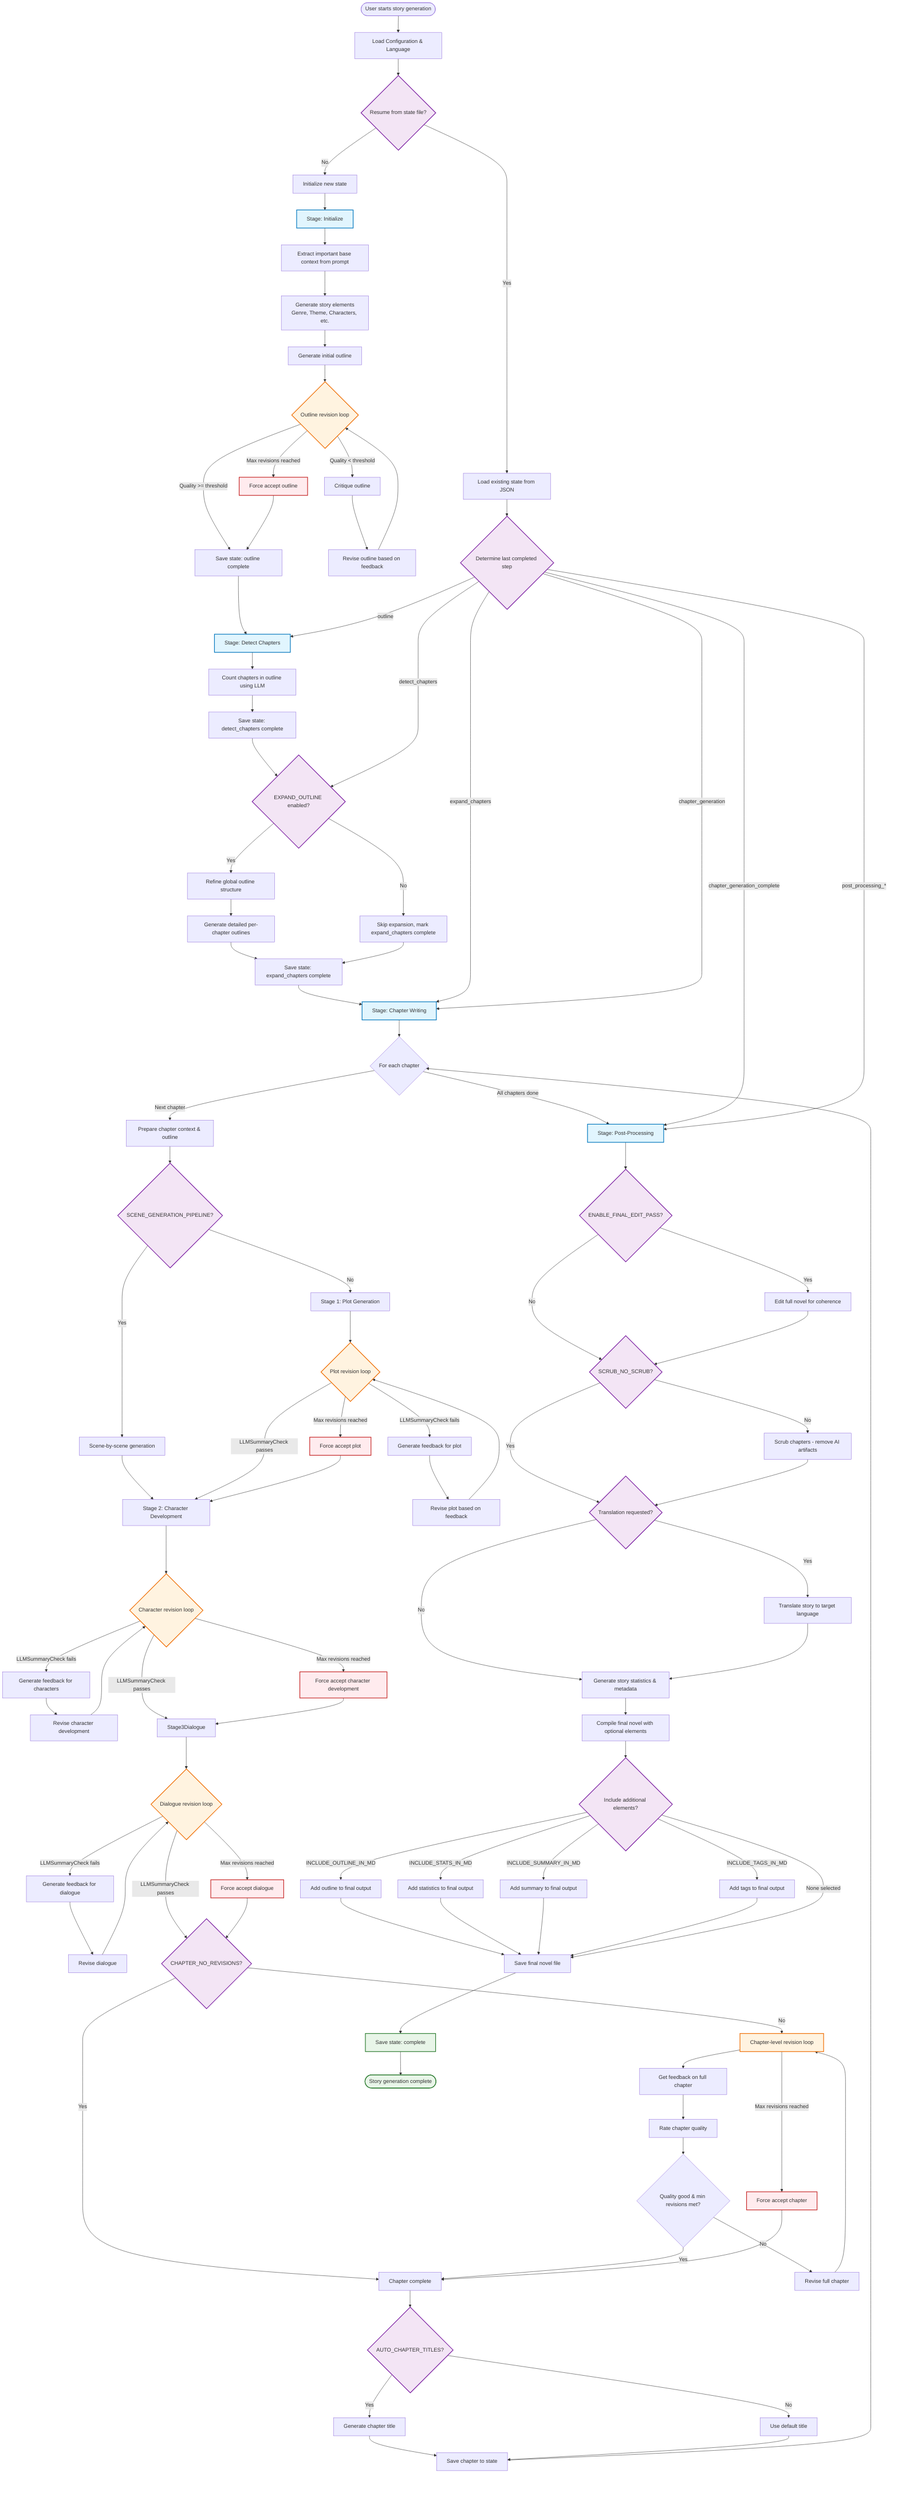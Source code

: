 flowchart TD
    Start([User starts story generation]) --> LoadConfig[Load Configuration & Language]
    LoadConfig --> CheckResume{Resume from state file?}
    
    CheckResume -->|Yes| LoadState[Load existing state from JSON]
    CheckResume -->|No| InitState[Initialize new state]
    
    LoadState --> DetermineStep{Determine last completed step}
    InitState --> InitStage[Stage: Initialize]
    
    %% Initialize Stage
    InitStage --> ExtractContext[Extract important base context from prompt]
    ExtractContext --> GenerateElements[Generate story elements<br/>Genre, Theme, Characters, etc.]
    GenerateElements --> GenerateOutline[Generate initial outline]
    GenerateOutline --> OutlineRevision{Outline revision loop}
    
    OutlineRevision -->|Quality < threshold| CritiqueOutline[Critique outline]
    CritiqueOutline --> ReviseOutline[Revise outline based on feedback]
    ReviseOutline --> OutlineRevision
    OutlineRevision -->|Quality >= threshold| SaveOutlineState[Save state: outline complete]
    
    %% Chapter Detection Stage
    SaveOutlineState --> DetectChapters[Stage: Detect Chapters]
    DetermineStep -->|outline| DetectChapters
    DetectChapters --> CountChapters[Count chapters in outline using LLM]
    CountChapters --> SaveDetectState[Save state: detect_chapters complete]
    
    %% Global Outline Refinement (Optional)
    SaveDetectState --> CheckExpandOutline{EXPAND_OUTLINE enabled?}
    DetermineStep -->|detect_chapters| CheckExpandOutline
    
    CheckExpandOutline -->|Yes| RefineGlobal[Refine global outline structure]
    CheckExpandOutline -->|No| SkipExpansion[Skip expansion, mark expand_chapters complete]
    
    RefineGlobal --> ExpandChapterOutlines[Generate detailed per-chapter outlines]
    ExpandChapterOutlines --> SaveExpandState[Save state: expand_chapters complete]
    SkipExpansion --> SaveExpandState
    
    %% Chapter Writing Stage
    SaveExpandState --> ChapterWriting[Stage: Chapter Writing]
    DetermineStep -->|expand_chapters| ChapterWriting
    DetermineStep -->|chapter_generation| ChapterWriting
    
    ChapterWriting --> ChapterLoop{For each chapter}
    ChapterLoop -->|Next chapter| PrepareChapterContext[Prepare chapter context & outline]
    
    PrepareChapterContext --> CheckScenePipeline{SCENE_GENERATION_PIPELINE?}
    
    %% Scene-based generation path
    CheckScenePipeline -->|Yes| SceneGeneration[Scene-by-scene generation]
    SceneGeneration --> Stage2Character[Stage 2: Character Development]
    
    %% Direct generation path
    CheckScenePipeline -->|No| Stage1Plot[Stage 1: Plot Generation]
    Stage1Plot --> PlotRevision{Plot revision loop}
    PlotRevision -->|LLMSummaryCheck fails| PlotFeedback[Generate feedback for plot]
    PlotFeedback --> RevisePlot[Revise plot based on feedback]
    RevisePlot --> PlotRevision
    PlotRevision -->|LLMSummaryCheck passes| Stage2Character
    
    %% Character Development Stage
    Stage2Character --> CharacterRevision{Character revision loop}
    CharacterRevision -->|LLMSummaryCheck fails| CharacterFeedback[Generate feedback for characters]
    CharacterFeedback --> ReviseCharacter[Revise character development]
    ReviseCharacter --> CharacterRevision
    CharacterRevision -->|LLMSummaryCheck passes| Stage3Dialogue
    
    %% Dialogue Stage
    Stage3Dialogue --> DialogueRevision{Dialogue revision loop}
    DialogueRevision -->|LLMSummaryCheck fails| DialogueFeedback[Generate feedback for dialogue]
    DialogueFeedback --> ReviseDialogue[Revise dialogue]
    ReviseDialogue --> DialogueRevision
    DialogueRevision -->|LLMSummaryCheck passes| CheckChapterRevision{CHAPTER_NO_REVISIONS?}
    
    %% Chapter-level revision
    CheckChapterRevision -->|No| ChapterRevisionLoop[Chapter-level revision loop]
    CheckChapterRevision -->|Yes| ChapterComplete[Chapter complete]
    
    ChapterRevisionLoop --> GetChapterFeedback[Get feedback on full chapter]
    GetChapterFeedback --> GetChapterRating[Rate chapter quality]
    GetChapterRating --> CheckChapterQuality{Quality good & min revisions met?}
    CheckChapterQuality -->|No| ReviseFullChapter[Revise full chapter]
    ReviseFullChapter --> ChapterRevisionLoop
    CheckChapterQuality -->|Yes| ChapterComplete
    
    ChapterComplete --> GenerateChapterTitle{AUTO_CHAPTER_TITLES?}
    GenerateChapterTitle -->|Yes| CreateTitle[Generate chapter title]
    GenerateChapterTitle -->|No| DefaultTitle[Use default title]
    CreateTitle --> SaveChapterState[Save chapter to state]
    DefaultTitle --> SaveChapterState
    
    SaveChapterState --> ChapterLoop
    ChapterLoop -->|All chapters done| PostProcessing[Stage: Post-Processing]
    
    %% Post-Processing Stage
    DetermineStep -->|chapter_generation_complete| PostProcessing
    DetermineStep -->|post_processing_*| PostProcessing
    
    PostProcessing --> CheckFinalEdit{ENABLE_FINAL_EDIT_PASS?}
    CheckFinalEdit -->|Yes| FinalEdit[Edit full novel for coherence]
    CheckFinalEdit -->|No| CheckScrub{SCRUB_NO_SCRUB?}
    
    FinalEdit --> CheckScrub
    CheckScrub -->|No| ScrubChapters[Scrub chapters - remove AI artifacts]
    CheckScrub -->|Yes| CheckTranslate{Translation requested?}
    
    ScrubChapters --> CheckTranslate
    CheckTranslate -->|Yes| TranslateStory[Translate story to target language]
    CheckTranslate -->|No| GenerateStats[Generate story statistics & metadata]
    
    TranslateStory --> GenerateStats
    GenerateStats --> CompileNovel[Compile final novel with optional elements]
    
    CompileNovel --> CheckIncludeElements{Include additional elements?}
    CheckIncludeElements -->|INCLUDE_OUTLINE_IN_MD| AddOutline[Add outline to final output]
    CheckIncludeElements -->|INCLUDE_STATS_IN_MD| AddStats[Add statistics to final output]
    CheckIncludeElements -->|INCLUDE_SUMMARY_IN_MD| AddSummary[Add summary to final output]
    CheckIncludeElements -->|INCLUDE_TAGS_IN_MD| AddTags[Add tags to final output]
    
    AddOutline --> SaveFinalNovel[Save final novel file]
    AddStats --> SaveFinalNovel
    AddSummary --> SaveFinalNovel
    AddTags --> SaveFinalNovel
    CheckIncludeElements -->|None selected| SaveFinalNovel
    
    SaveFinalNovel --> SaveCompleteState[Save state: complete]
    SaveCompleteState --> End([Story generation complete])
    
    %% Error handling
    OutlineRevision -->|Max revisions reached| ForceOutlineAccept[Force accept outline]
    ForceOutlineAccept --> SaveOutlineState
    
    PlotRevision -->|Max revisions reached| ForceAcceptPlot[Force accept plot]
    ForceAcceptPlot --> Stage2Character
    
    CharacterRevision -->|Max revisions reached| ForceAcceptCharacter[Force accept character development]
    ForceAcceptCharacter --> Stage3Dialogue
    
    DialogueRevision -->|Max revisions reached| ForceAcceptDialogue[Force accept dialogue]
    ForceAcceptDialogue --> CheckChapterRevision
    
    ChapterRevisionLoop -->|Max revisions reached| ForceAcceptChapter[Force accept chapter]
    ForceAcceptChapter --> ChapterComplete
    
    %% Style the diagram
    classDef stageClass fill:#e1f5fe,stroke:#0277bd,stroke-width:2px
    classDef revisionClass fill:#fff3e0,stroke:#ef6c00,stroke-width:2px
    classDef decisionClass fill:#f3e5f5,stroke:#7b1fa2,stroke-width:2px
    classDef completeClass fill:#e8f5e8,stroke:#2e7d32,stroke-width:2px
    classDef errorClass fill:#ffebee,stroke:#c62828,stroke-width:2px
    
    class InitStage,DetectChapters,ChapterWriting,PostProcessing stageClass
    class OutlineRevision,PlotRevision,CharacterRevision,DialogueRevision,ChapterRevisionLoop revisionClass
    class CheckResume,DetermineStep,CheckExpandOutline,CheckScenePipeline,CheckChapterRevision,GenerateChapterTitle,CheckFinalEdit,CheckScrub,CheckTranslate,CheckIncludeElements decisionClass
    class End,SaveCompleteState completeClass
    class ForceOutlineAccept,ForceAcceptPlot,ForceAcceptCharacter,ForceAcceptDialogue,ForceAcceptChapter errorClass